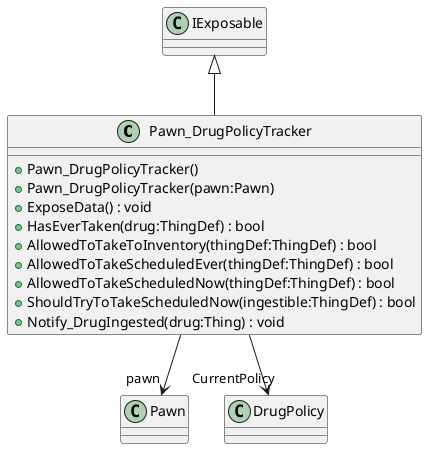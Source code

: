@startuml
class Pawn_DrugPolicyTracker {
    + Pawn_DrugPolicyTracker()
    + Pawn_DrugPolicyTracker(pawn:Pawn)
    + ExposeData() : void
    + HasEverTaken(drug:ThingDef) : bool
    + AllowedToTakeToInventory(thingDef:ThingDef) : bool
    + AllowedToTakeScheduledEver(thingDef:ThingDef) : bool
    + AllowedToTakeScheduledNow(thingDef:ThingDef) : bool
    + ShouldTryToTakeScheduledNow(ingestible:ThingDef) : bool
    + Notify_DrugIngested(drug:Thing) : void
}
IExposable <|-- Pawn_DrugPolicyTracker
Pawn_DrugPolicyTracker --> "pawn" Pawn
Pawn_DrugPolicyTracker --> "CurrentPolicy" DrugPolicy
@enduml

